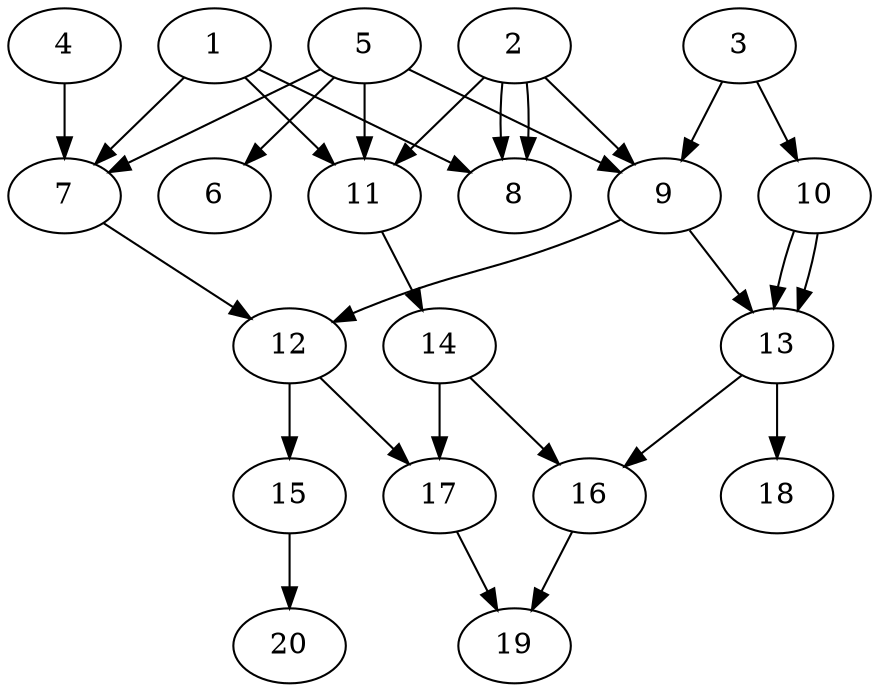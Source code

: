 // DAG automatically generated by daggen at Tue Jul 23 14:23:30 2019
// ./daggen --dot -n 20 --ccr 0.5 --fat 0.6 --regular 0.5 --density 0.6 --mindata 5242880 --maxdata 52428800 
digraph G {
  1 [size="73310208", alpha="0.14", expect_size="36655104"] 
  1 -> 7 [size ="36655104"]
  1 -> 8 [size ="36655104"]
  1 -> 11 [size ="36655104"]
  2 [size="56797184", alpha="0.12", expect_size="28398592"] 
  2 -> 8 [size ="28398592"]
  2 -> 8 [size ="28398592"]
  2 -> 9 [size ="28398592"]
  2 -> 11 [size ="28398592"]
  3 [size="18763776", alpha="0.08", expect_size="9381888"] 
  3 -> 9 [size ="9381888"]
  3 -> 10 [size ="9381888"]
  4 [size="78671872", alpha="0.05", expect_size="39335936"] 
  4 -> 7 [size ="39335936"]
  5 [size="36919296", alpha="0.02", expect_size="18459648"] 
  5 -> 6 [size ="18459648"]
  5 -> 7 [size ="18459648"]
  5 -> 9 [size ="18459648"]
  5 -> 11 [size ="18459648"]
  6 [size="26697728", alpha="0.10", expect_size="13348864"] 
  7 [size="77148160", alpha="0.06", expect_size="38574080"] 
  7 -> 12 [size ="38574080"]
  8 [size="37044224", alpha="0.17", expect_size="18522112"] 
  9 [size="11845632", alpha="0.04", expect_size="5922816"] 
  9 -> 12 [size ="5922816"]
  9 -> 13 [size ="5922816"]
  10 [size="62986240", alpha="0.09", expect_size="31493120"] 
  10 -> 13 [size ="31493120"]
  10 -> 13 [size ="31493120"]
  11 [size="102086656", alpha="0.13", expect_size="51043328"] 
  11 -> 14 [size ="51043328"]
  12 [size="71870464", alpha="0.12", expect_size="35935232"] 
  12 -> 15 [size ="35935232"]
  12 -> 17 [size ="35935232"]
  13 [size="33314816", alpha="0.06", expect_size="16657408"] 
  13 -> 16 [size ="16657408"]
  13 -> 18 [size ="16657408"]
  14 [size="71225344", alpha="0.20", expect_size="35612672"] 
  14 -> 16 [size ="35612672"]
  14 -> 17 [size ="35612672"]
  15 [size="93511680", alpha="0.05", expect_size="46755840"] 
  15 -> 20 [size ="46755840"]
  16 [size="101656576", alpha="0.16", expect_size="50828288"] 
  16 -> 19 [size ="50828288"]
  17 [size="54818816", alpha="0.17", expect_size="27409408"] 
  17 -> 19 [size ="27409408"]
  18 [size="82485248", alpha="0.19", expect_size="41242624"] 
  19 [size="66793472", alpha="0.03", expect_size="33396736"] 
  20 [size="85557248", alpha="0.10", expect_size="42778624"] 
}
